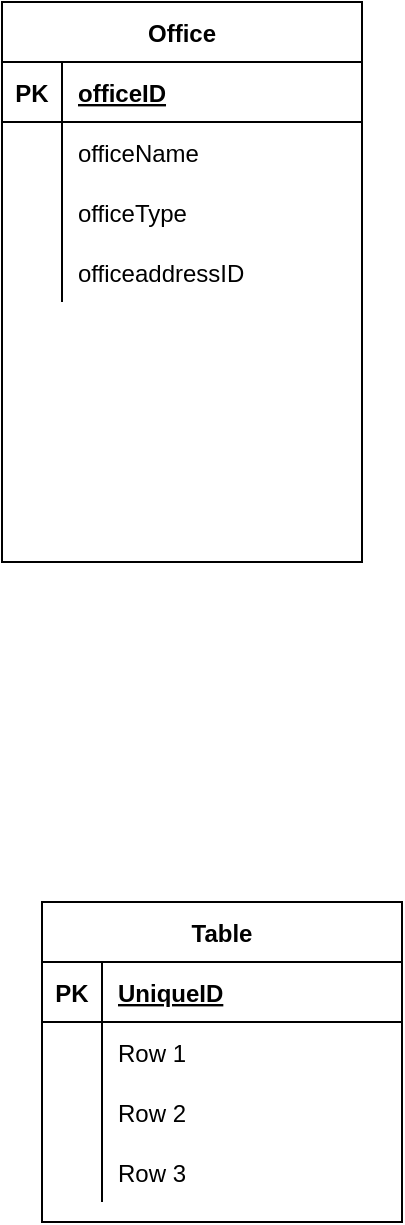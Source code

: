 <mxfile version="13.8.6" type="github"><diagram id="1as-1_g_z5-fIdYsQ-eC" name="Page-1"><mxGraphModel dx="2062" dy="1154" grid="1" gridSize="10" guides="1" tooltips="1" connect="1" arrows="1" fold="1" page="1" pageScale="1" pageWidth="850" pageHeight="1100" math="0" shadow="0"><root><mxCell id="0"/><mxCell id="1" parent="0"/><mxCell id="rivJpe2qeoZ3pOPvyMkI-2" value="Office" style="shape=table;startSize=30;container=1;collapsible=1;childLayout=tableLayout;fixedRows=1;rowLines=0;fontStyle=1;align=center;resizeLast=1;" vertex="1" parent="1"><mxGeometry x="410" y="110" width="180" height="280" as="geometry"/></mxCell><mxCell id="rivJpe2qeoZ3pOPvyMkI-3" value="" style="shape=partialRectangle;collapsible=0;dropTarget=0;pointerEvents=0;fillColor=none;top=0;left=0;bottom=1;right=0;points=[[0,0.5],[1,0.5]];portConstraint=eastwest;" vertex="1" parent="rivJpe2qeoZ3pOPvyMkI-2"><mxGeometry y="30" width="180" height="30" as="geometry"/></mxCell><mxCell id="rivJpe2qeoZ3pOPvyMkI-4" value="PK" style="shape=partialRectangle;connectable=0;fillColor=none;top=0;left=0;bottom=0;right=0;fontStyle=1;overflow=hidden;" vertex="1" parent="rivJpe2qeoZ3pOPvyMkI-3"><mxGeometry width="30" height="30" as="geometry"/></mxCell><mxCell id="rivJpe2qeoZ3pOPvyMkI-5" value="officeID" style="shape=partialRectangle;connectable=0;fillColor=none;top=0;left=0;bottom=0;right=0;align=left;spacingLeft=6;fontStyle=5;overflow=hidden;" vertex="1" parent="rivJpe2qeoZ3pOPvyMkI-3"><mxGeometry x="30" width="150" height="30" as="geometry"/></mxCell><mxCell id="rivJpe2qeoZ3pOPvyMkI-6" value="" style="shape=partialRectangle;collapsible=0;dropTarget=0;pointerEvents=0;fillColor=none;top=0;left=0;bottom=0;right=0;points=[[0,0.5],[1,0.5]];portConstraint=eastwest;" vertex="1" parent="rivJpe2qeoZ3pOPvyMkI-2"><mxGeometry y="60" width="180" height="30" as="geometry"/></mxCell><mxCell id="rivJpe2qeoZ3pOPvyMkI-7" value="" style="shape=partialRectangle;connectable=0;fillColor=none;top=0;left=0;bottom=0;right=0;editable=1;overflow=hidden;" vertex="1" parent="rivJpe2qeoZ3pOPvyMkI-6"><mxGeometry width="30" height="30" as="geometry"/></mxCell><mxCell id="rivJpe2qeoZ3pOPvyMkI-8" value="officeName" style="shape=partialRectangle;connectable=0;fillColor=none;top=0;left=0;bottom=0;right=0;align=left;spacingLeft=6;overflow=hidden;" vertex="1" parent="rivJpe2qeoZ3pOPvyMkI-6"><mxGeometry x="30" width="150" height="30" as="geometry"/></mxCell><mxCell id="rivJpe2qeoZ3pOPvyMkI-9" value="" style="shape=partialRectangle;collapsible=0;dropTarget=0;pointerEvents=0;fillColor=none;top=0;left=0;bottom=0;right=0;points=[[0,0.5],[1,0.5]];portConstraint=eastwest;" vertex="1" parent="rivJpe2qeoZ3pOPvyMkI-2"><mxGeometry y="90" width="180" height="30" as="geometry"/></mxCell><mxCell id="rivJpe2qeoZ3pOPvyMkI-10" value="" style="shape=partialRectangle;connectable=0;fillColor=none;top=0;left=0;bottom=0;right=0;editable=1;overflow=hidden;" vertex="1" parent="rivJpe2qeoZ3pOPvyMkI-9"><mxGeometry width="30" height="30" as="geometry"/></mxCell><mxCell id="rivJpe2qeoZ3pOPvyMkI-11" value="officeType" style="shape=partialRectangle;connectable=0;fillColor=none;top=0;left=0;bottom=0;right=0;align=left;spacingLeft=6;overflow=hidden;" vertex="1" parent="rivJpe2qeoZ3pOPvyMkI-9"><mxGeometry x="30" width="150" height="30" as="geometry"/></mxCell><mxCell id="rivJpe2qeoZ3pOPvyMkI-12" value="" style="shape=partialRectangle;collapsible=0;dropTarget=0;pointerEvents=0;fillColor=none;top=0;left=0;bottom=0;right=0;points=[[0,0.5],[1,0.5]];portConstraint=eastwest;" vertex="1" parent="rivJpe2qeoZ3pOPvyMkI-2"><mxGeometry y="120" width="180" height="30" as="geometry"/></mxCell><mxCell id="rivJpe2qeoZ3pOPvyMkI-13" value="" style="shape=partialRectangle;connectable=0;fillColor=none;top=0;left=0;bottom=0;right=0;editable=1;overflow=hidden;" vertex="1" parent="rivJpe2qeoZ3pOPvyMkI-12"><mxGeometry width="30" height="30" as="geometry"/></mxCell><mxCell id="rivJpe2qeoZ3pOPvyMkI-14" value="officeaddressID" style="shape=partialRectangle;connectable=0;fillColor=none;top=0;left=0;bottom=0;right=0;align=left;spacingLeft=6;overflow=hidden;" vertex="1" parent="rivJpe2qeoZ3pOPvyMkI-12"><mxGeometry x="30" width="150" height="30" as="geometry"/></mxCell><mxCell id="rivJpe2qeoZ3pOPvyMkI-17" value="Table" style="shape=table;startSize=30;container=1;collapsible=1;childLayout=tableLayout;fixedRows=1;rowLines=0;fontStyle=1;align=center;resizeLast=1;" vertex="1" parent="1"><mxGeometry x="430" y="560" width="180" height="160" as="geometry"/></mxCell><mxCell id="rivJpe2qeoZ3pOPvyMkI-18" value="" style="shape=partialRectangle;collapsible=0;dropTarget=0;pointerEvents=0;fillColor=none;top=0;left=0;bottom=1;right=0;points=[[0,0.5],[1,0.5]];portConstraint=eastwest;" vertex="1" parent="rivJpe2qeoZ3pOPvyMkI-17"><mxGeometry y="30" width="180" height="30" as="geometry"/></mxCell><mxCell id="rivJpe2qeoZ3pOPvyMkI-19" value="PK" style="shape=partialRectangle;connectable=0;fillColor=none;top=0;left=0;bottom=0;right=0;fontStyle=1;overflow=hidden;" vertex="1" parent="rivJpe2qeoZ3pOPvyMkI-18"><mxGeometry width="30" height="30" as="geometry"/></mxCell><mxCell id="rivJpe2qeoZ3pOPvyMkI-20" value="UniqueID" style="shape=partialRectangle;connectable=0;fillColor=none;top=0;left=0;bottom=0;right=0;align=left;spacingLeft=6;fontStyle=5;overflow=hidden;" vertex="1" parent="rivJpe2qeoZ3pOPvyMkI-18"><mxGeometry x="30" width="150" height="30" as="geometry"/></mxCell><mxCell id="rivJpe2qeoZ3pOPvyMkI-21" value="" style="shape=partialRectangle;collapsible=0;dropTarget=0;pointerEvents=0;fillColor=none;top=0;left=0;bottom=0;right=0;points=[[0,0.5],[1,0.5]];portConstraint=eastwest;" vertex="1" parent="rivJpe2qeoZ3pOPvyMkI-17"><mxGeometry y="60" width="180" height="30" as="geometry"/></mxCell><mxCell id="rivJpe2qeoZ3pOPvyMkI-22" value="" style="shape=partialRectangle;connectable=0;fillColor=none;top=0;left=0;bottom=0;right=0;editable=1;overflow=hidden;" vertex="1" parent="rivJpe2qeoZ3pOPvyMkI-21"><mxGeometry width="30" height="30" as="geometry"/></mxCell><mxCell id="rivJpe2qeoZ3pOPvyMkI-23" value="Row 1" style="shape=partialRectangle;connectable=0;fillColor=none;top=0;left=0;bottom=0;right=0;align=left;spacingLeft=6;overflow=hidden;" vertex="1" parent="rivJpe2qeoZ3pOPvyMkI-21"><mxGeometry x="30" width="150" height="30" as="geometry"/></mxCell><mxCell id="rivJpe2qeoZ3pOPvyMkI-24" value="" style="shape=partialRectangle;collapsible=0;dropTarget=0;pointerEvents=0;fillColor=none;top=0;left=0;bottom=0;right=0;points=[[0,0.5],[1,0.5]];portConstraint=eastwest;" vertex="1" parent="rivJpe2qeoZ3pOPvyMkI-17"><mxGeometry y="90" width="180" height="30" as="geometry"/></mxCell><mxCell id="rivJpe2qeoZ3pOPvyMkI-25" value="" style="shape=partialRectangle;connectable=0;fillColor=none;top=0;left=0;bottom=0;right=0;editable=1;overflow=hidden;" vertex="1" parent="rivJpe2qeoZ3pOPvyMkI-24"><mxGeometry width="30" height="30" as="geometry"/></mxCell><mxCell id="rivJpe2qeoZ3pOPvyMkI-26" value="Row 2" style="shape=partialRectangle;connectable=0;fillColor=none;top=0;left=0;bottom=0;right=0;align=left;spacingLeft=6;overflow=hidden;" vertex="1" parent="rivJpe2qeoZ3pOPvyMkI-24"><mxGeometry x="30" width="150" height="30" as="geometry"/></mxCell><mxCell id="rivJpe2qeoZ3pOPvyMkI-27" value="" style="shape=partialRectangle;collapsible=0;dropTarget=0;pointerEvents=0;fillColor=none;top=0;left=0;bottom=0;right=0;points=[[0,0.5],[1,0.5]];portConstraint=eastwest;" vertex="1" parent="rivJpe2qeoZ3pOPvyMkI-17"><mxGeometry y="120" width="180" height="30" as="geometry"/></mxCell><mxCell id="rivJpe2qeoZ3pOPvyMkI-28" value="" style="shape=partialRectangle;connectable=0;fillColor=none;top=0;left=0;bottom=0;right=0;editable=1;overflow=hidden;" vertex="1" parent="rivJpe2qeoZ3pOPvyMkI-27"><mxGeometry width="30" height="30" as="geometry"/></mxCell><mxCell id="rivJpe2qeoZ3pOPvyMkI-29" value="Row 3" style="shape=partialRectangle;connectable=0;fillColor=none;top=0;left=0;bottom=0;right=0;align=left;spacingLeft=6;overflow=hidden;" vertex="1" parent="rivJpe2qeoZ3pOPvyMkI-27"><mxGeometry x="30" width="150" height="30" as="geometry"/></mxCell></root></mxGraphModel></diagram></mxfile>